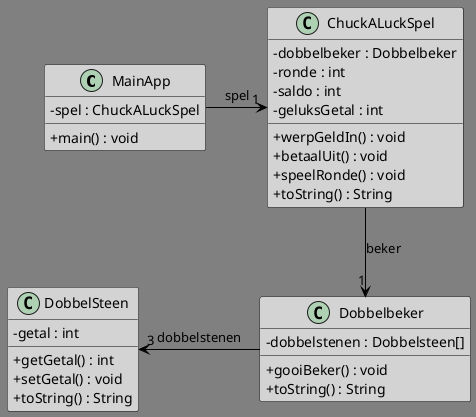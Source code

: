 @startuml
'https://plantuml.com/class-diagram

skinparam class {
BackgroundColor LightGrey
ArrowColor Black
BorderColor Black
BackgroundColor<<Foo>> DarkGrey
}
skinparam classAttributeIconSize 0
skinparam backgroundcolor Gray
skinparam stereotypeCBackgroundColor YellowGreen

class MainApp {
-spel : ChuckALuckSpel
+main() : void
}

class ChuckALuckSpel {
-dobbelbeker : Dobbelbeker
-ronde : int
-saldo : int
-geluksGetal : int
+werpGeldIn() : void
+betaalUit() : void
+speelRonde() : void
+toString() : String
}

class Dobbelbeker {
-dobbelstenen : Dobbelsteen[]
+gooiBeker() : void
+toString() : String
}

class DobbelSteen {
-getal : int
+getGetal() : int
+setGetal() : void
+toString() : String
}

MainApp -right-> "1" ChuckALuckSpel : spel
ChuckALuckSpel -down-> "1" Dobbelbeker : beker
Dobbelbeker -left-> "3" DobbelSteen : dobbelstenen

@enduml